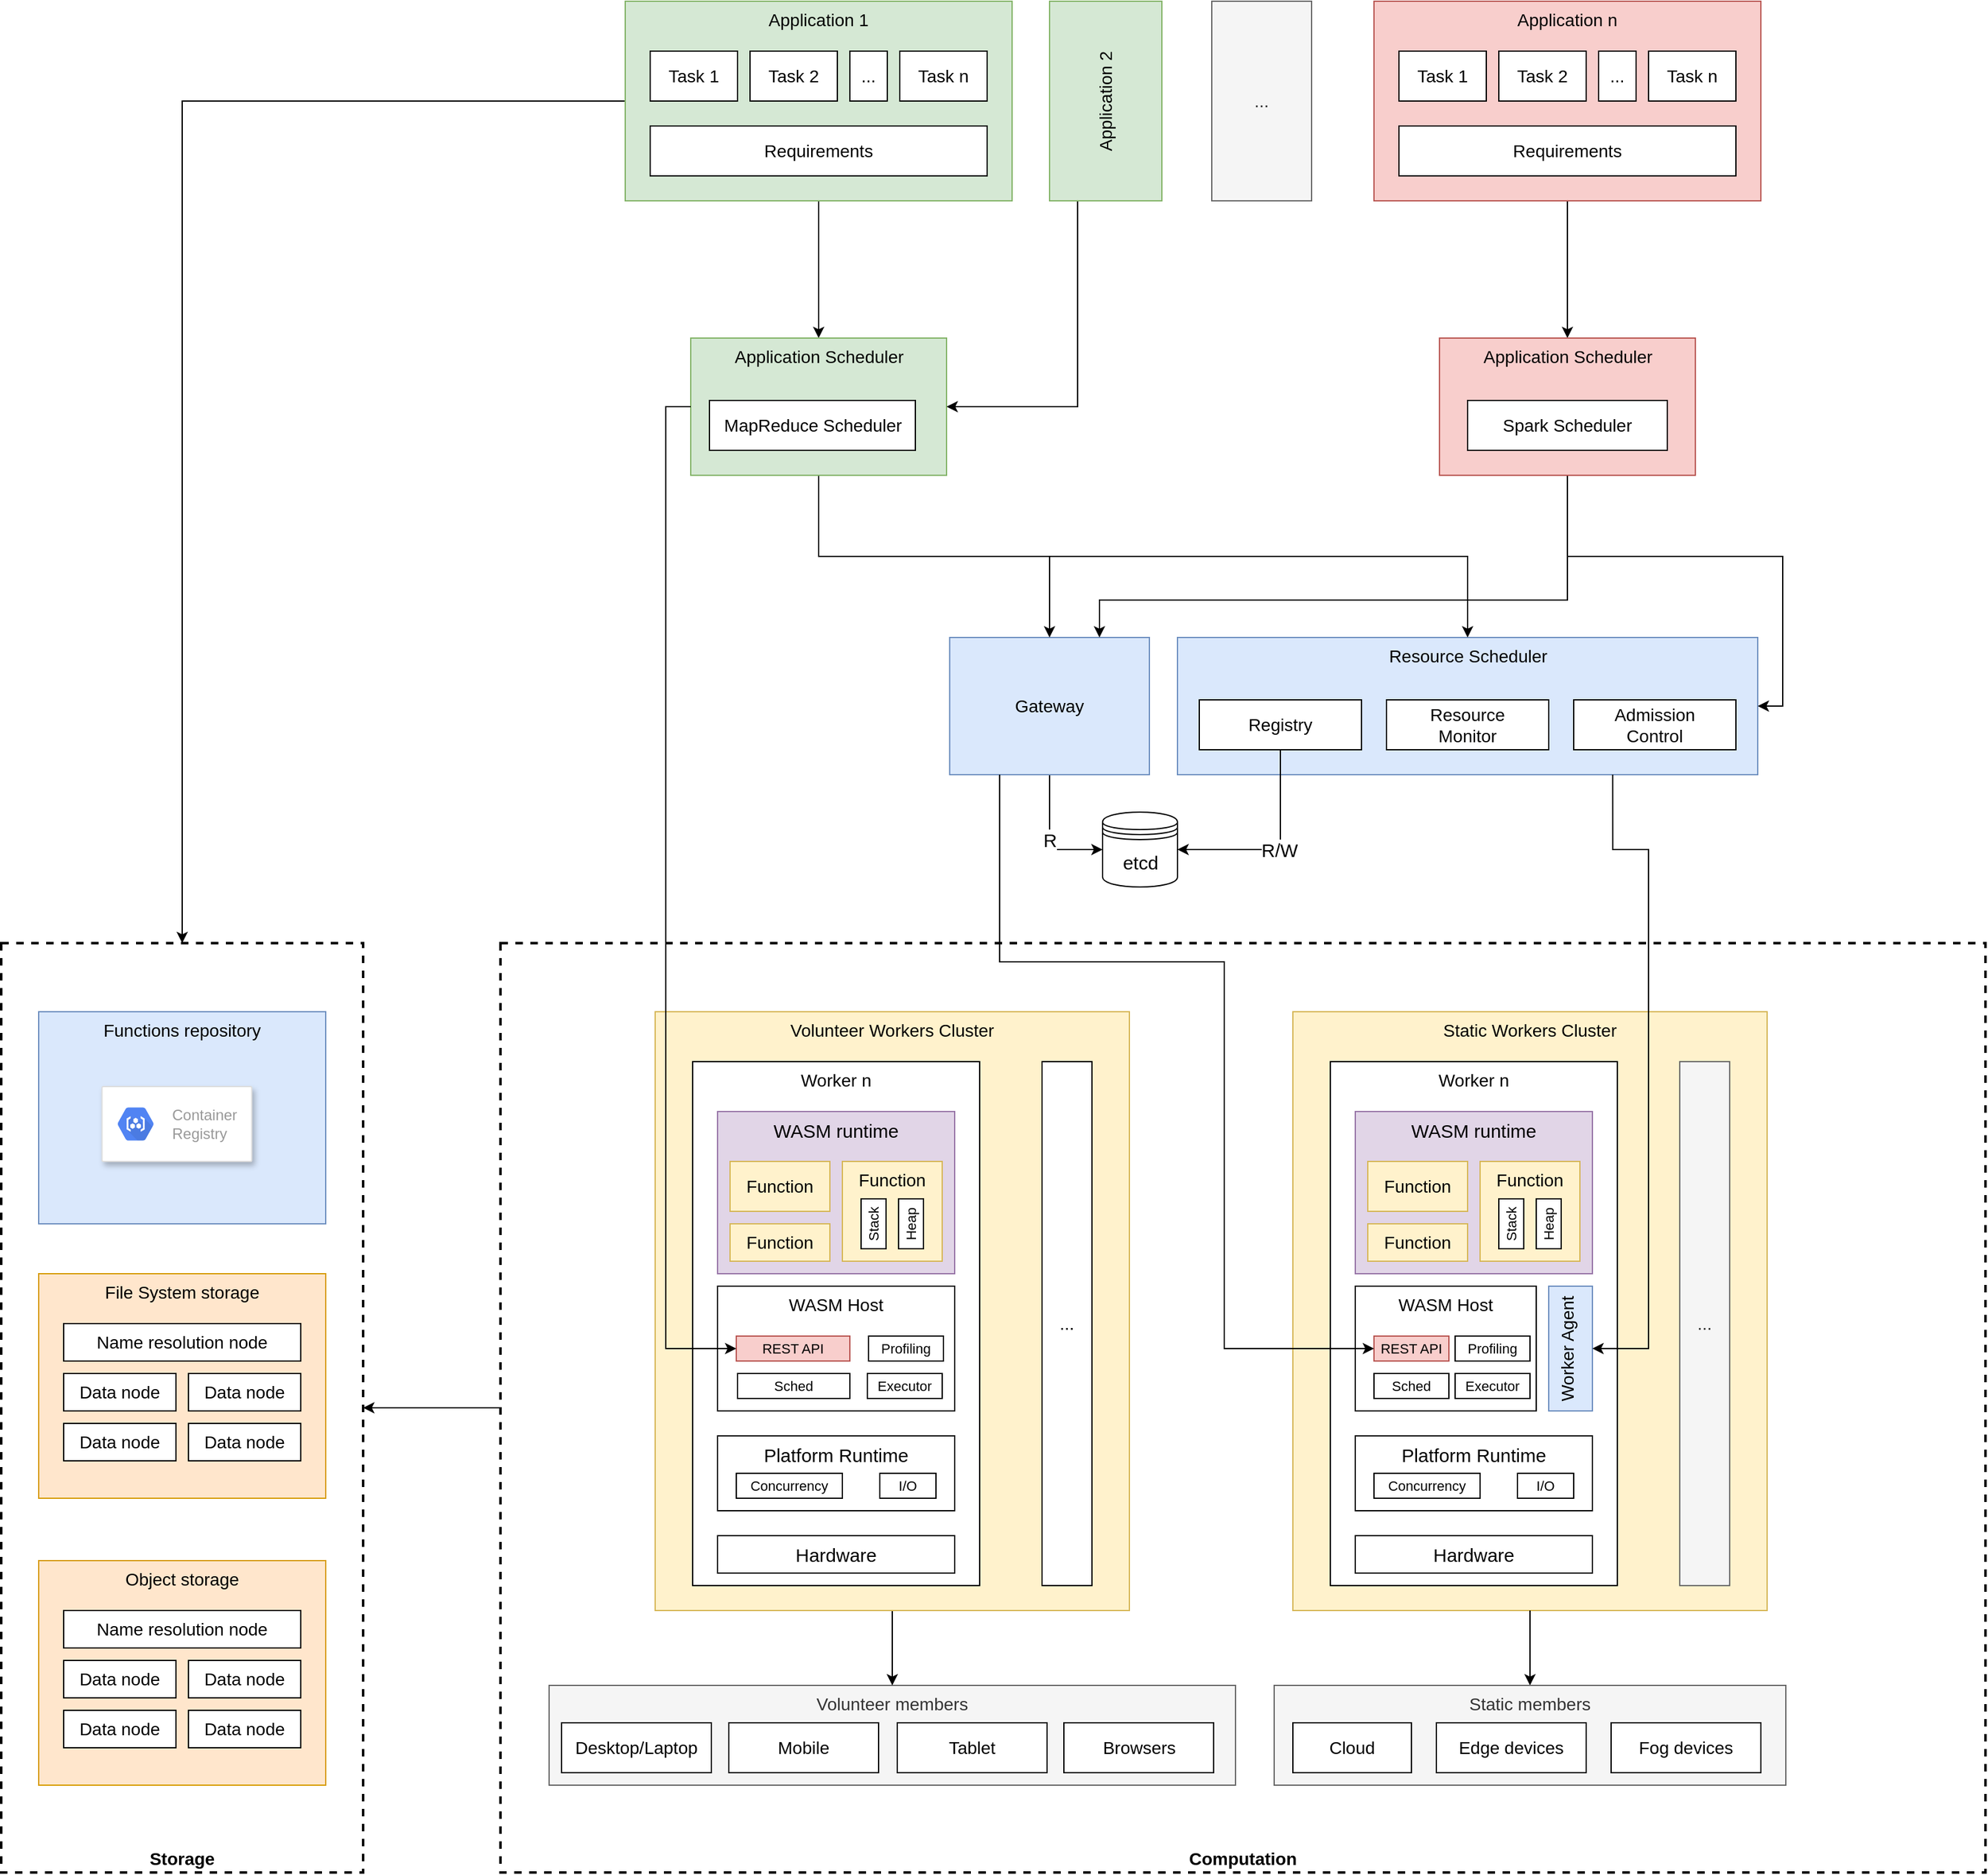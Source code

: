 <mxfile version="13.7.9" type="device" pages="2"><diagram id="8towSq2LqtXwyE7touni" name="architecture"><mxGraphModel dx="2959" dy="2060" grid="1" gridSize="10" guides="1" tooltips="1" connect="1" arrows="1" fold="1" page="1" pageScale="1" pageWidth="827" pageHeight="1169" math="0" shadow="0"><root><mxCell id="0"/><mxCell id="1" parent="0"/><mxCell id="ZG6kzovi-Dj769LMmhaa-55" value="Storage" style="whiteSpace=wrap;html=1;fontSize=14;verticalAlign=bottom;dashed=1;strokeWidth=2;fontStyle=1" parent="1" vertex="1"><mxGeometry x="-850" y="595" width="290" height="745" as="geometry"/></mxCell><mxCell id="-ctKnPc-Mj7iDvfQIALw-2" value="File System storage" style="whiteSpace=wrap;html=1;strokeWidth=1;fontSize=14;horizontal=1;verticalAlign=top;fillColor=#ffe6cc;strokeColor=#d79b00;" vertex="1" parent="1"><mxGeometry x="-820" y="860" width="230" height="180" as="geometry"/></mxCell><mxCell id="-ctKnPc-Mj7iDvfQIALw-9" style="edgeStyle=orthogonalEdgeStyle;rounded=0;orthogonalLoop=1;jettySize=auto;html=1;exitX=0;exitY=0.5;exitDx=0;exitDy=0;entryX=1;entryY=0.5;entryDx=0;entryDy=0;fontSize=14;" edge="1" parent="1" source="-ctKnPc-Mj7iDvfQIALw-1" target="ZG6kzovi-Dj769LMmhaa-55"><mxGeometry relative="1" as="geometry"/></mxCell><mxCell id="-ctKnPc-Mj7iDvfQIALw-1" value="Computation" style="whiteSpace=wrap;html=1;strokeWidth=2;dashed=1;verticalAlign=bottom;fontSize=14;fontStyle=1" vertex="1" parent="1"><mxGeometry x="-450" y="595" width="1190" height="745" as="geometry"/></mxCell><mxCell id="ZG6kzovi-Dj769LMmhaa-22" value="Volunteer members" style="rounded=0;whiteSpace=wrap;html=1;fontSize=14;fillColor=#f5f5f5;strokeColor=#666666;verticalAlign=top;fontColor=#333333;" parent="1" vertex="1"><mxGeometry x="-411" y="1190" width="550" height="80" as="geometry"/></mxCell><mxCell id="jBIaHN4taIn95anJ6NxQ-2" value="Static Workers Cluster" style="rounded=0;whiteSpace=wrap;html=1;fillColor=#fff2cc;strokeColor=#d6b656;fontSize=14;verticalAlign=top;" parent="1" vertex="1"><mxGeometry x="185" y="650" width="380" height="480" as="geometry"/></mxCell><mxCell id="jBIaHN4taIn95anJ6NxQ-30" value="Worker n" style="rounded=0;whiteSpace=wrap;html=1;fontSize=14;horizontal=1;verticalAlign=top;" parent="1" vertex="1"><mxGeometry x="215" y="690" width="230" height="420" as="geometry"/></mxCell><mxCell id="jBIaHN4taIn95anJ6NxQ-52" style="edgeStyle=orthogonalEdgeStyle;rounded=0;orthogonalLoop=1;jettySize=auto;html=1;exitX=0.5;exitY=1;exitDx=0;exitDy=0;entryX=0.5;entryY=0;entryDx=0;entryDy=0;fontSize=14;" parent="1" source="jBIaHN4taIn95anJ6NxQ-2" target="jBIaHN4taIn95anJ6NxQ-45" edge="1"><mxGeometry relative="1" as="geometry"><Array as="points"><mxPoint x="375" y="1160"/><mxPoint x="375" y="1160"/></Array></mxGeometry></mxCell><mxCell id="jBIaHN4taIn95anJ6NxQ-86" style="edgeStyle=orthogonalEdgeStyle;rounded=0;orthogonalLoop=1;jettySize=auto;html=1;exitX=0.5;exitY=1;exitDx=0;exitDy=0;entryX=0.5;entryY=0;entryDx=0;entryDy=0;startArrow=none;startFill=0;fontSize=15;" parent="1" source="jBIaHN4taIn95anJ6NxQ-3" target="jBIaHN4taIn95anJ6NxQ-83" edge="1"><mxGeometry relative="1" as="geometry"/></mxCell><mxCell id="jBIaHN4taIn95anJ6NxQ-103" value="" style="edgeStyle=orthogonalEdgeStyle;rounded=0;orthogonalLoop=1;jettySize=auto;html=1;exitX=0;exitY=0.5;exitDx=0;exitDy=0;entryX=0.5;entryY=0;entryDx=0;entryDy=0;startArrow=none;startFill=0;endArrow=classic;endFill=1;fontSize=15;" parent="1" source="jBIaHN4taIn95anJ6NxQ-3" target="ZG6kzovi-Dj769LMmhaa-55" edge="1"><mxGeometry relative="1" as="geometry"/></mxCell><mxCell id="jBIaHN4taIn95anJ6NxQ-3" value="Application 1" style="rounded=0;whiteSpace=wrap;html=1;fillColor=#d5e8d4;strokeColor=#82b366;fontSize=14;verticalAlign=top;" parent="1" vertex="1"><mxGeometry x="-350" y="-160" width="310" height="160" as="geometry"/></mxCell><mxCell id="jBIaHN4taIn95anJ6NxQ-5" value="Resource Scheduler" style="rounded=0;whiteSpace=wrap;html=1;fillColor=#dae8fc;strokeColor=#6c8ebf;fontSize=14;verticalAlign=top;" parent="1" vertex="1"><mxGeometry x="92.5" y="350" width="465" height="110" as="geometry"/></mxCell><mxCell id="jBIaHN4taIn95anJ6NxQ-12" value="Task 1" style="rounded=0;whiteSpace=wrap;html=1;fontSize=14;" parent="1" vertex="1"><mxGeometry x="-330" y="-120" width="70" height="40" as="geometry"/></mxCell><mxCell id="jBIaHN4taIn95anJ6NxQ-1" value="Requirements" style="rounded=0;whiteSpace=wrap;html=1;fontSize=14;" parent="1" vertex="1"><mxGeometry x="-330" y="-60" width="270" height="40" as="geometry"/></mxCell><mxCell id="jBIaHN4taIn95anJ6NxQ-13" value="Task 2" style="rounded=0;whiteSpace=wrap;html=1;fontSize=14;" parent="1" vertex="1"><mxGeometry x="-250" y="-120" width="70" height="40" as="geometry"/></mxCell><mxCell id="jBIaHN4taIn95anJ6NxQ-14" value="Task n" style="rounded=0;whiteSpace=wrap;html=1;fontSize=14;" parent="1" vertex="1"><mxGeometry x="-130" y="-120" width="70" height="40" as="geometry"/></mxCell><mxCell id="jBIaHN4taIn95anJ6NxQ-16" value="..." style="rounded=0;whiteSpace=wrap;html=1;fontSize=14;" parent="1" vertex="1"><mxGeometry x="-170" y="-120" width="30" height="40" as="geometry"/></mxCell><mxCell id="jBIaHN4taIn95anJ6NxQ-91" style="edgeStyle=orthogonalEdgeStyle;rounded=0;orthogonalLoop=1;jettySize=auto;html=1;exitX=0.5;exitY=1;exitDx=0;exitDy=0;entryX=0.5;entryY=0;entryDx=0;entryDy=0;startArrow=none;startFill=0;endArrow=classic;endFill=1;fontSize=15;" parent="1" source="jBIaHN4taIn95anJ6NxQ-19" target="jBIaHN4taIn95anJ6NxQ-90" edge="1"><mxGeometry relative="1" as="geometry"/></mxCell><mxCell id="jBIaHN4taIn95anJ6NxQ-19" value="Application n" style="rounded=0;whiteSpace=wrap;html=1;fillColor=#f8cecc;strokeColor=#b85450;fontSize=14;verticalAlign=top;" parent="1" vertex="1"><mxGeometry x="250" y="-160" width="310" height="160" as="geometry"/></mxCell><mxCell id="jBIaHN4taIn95anJ6NxQ-20" value="Task 1" style="rounded=0;whiteSpace=wrap;html=1;fontSize=14;" parent="1" vertex="1"><mxGeometry x="270" y="-120" width="70" height="40" as="geometry"/></mxCell><mxCell id="jBIaHN4taIn95anJ6NxQ-21" value="Requirements" style="rounded=0;whiteSpace=wrap;html=1;fontSize=14;" parent="1" vertex="1"><mxGeometry x="270" y="-60" width="270" height="40" as="geometry"/></mxCell><mxCell id="jBIaHN4taIn95anJ6NxQ-22" value="Task 2" style="rounded=0;whiteSpace=wrap;html=1;fontSize=14;" parent="1" vertex="1"><mxGeometry x="350" y="-120" width="70" height="40" as="geometry"/></mxCell><mxCell id="jBIaHN4taIn95anJ6NxQ-23" value="Task n" style="rounded=0;whiteSpace=wrap;html=1;fontSize=14;" parent="1" vertex="1"><mxGeometry x="470" y="-120" width="70" height="40" as="geometry"/></mxCell><mxCell id="jBIaHN4taIn95anJ6NxQ-24" value="..." style="rounded=0;whiteSpace=wrap;html=1;fontSize=14;" parent="1" vertex="1"><mxGeometry x="430" y="-120" width="30" height="40" as="geometry"/></mxCell><mxCell id="jBIaHN4taIn95anJ6NxQ-27" value="..." style="rounded=0;whiteSpace=wrap;html=1;fillColor=#f5f5f5;strokeColor=#666666;fontSize=14;verticalAlign=middle;fontColor=#333333;" parent="1" vertex="1"><mxGeometry x="120" y="-160" width="80" height="160" as="geometry"/></mxCell><mxCell id="jBIaHN4taIn95anJ6NxQ-97" value="R/W" style="edgeStyle=orthogonalEdgeStyle;rounded=0;orthogonalLoop=1;jettySize=auto;html=1;exitX=0.5;exitY=1;exitDx=0;exitDy=0;entryX=1;entryY=0.5;entryDx=0;entryDy=0;startArrow=none;startFill=0;endArrow=classic;endFill=1;fontSize=15;" parent="1" source="jBIaHN4taIn95anJ6NxQ-4" target="jBIaHN4taIn95anJ6NxQ-95" edge="1"><mxGeometry relative="1" as="geometry"/></mxCell><mxCell id="jBIaHN4taIn95anJ6NxQ-4" value="Registry" style="rounded=0;whiteSpace=wrap;html=1;fontSize=14;" parent="1" vertex="1"><mxGeometry x="110" y="400" width="130" height="40" as="geometry"/></mxCell><mxCell id="jBIaHN4taIn95anJ6NxQ-28" value="Admission&lt;br&gt;Control" style="rounded=0;whiteSpace=wrap;html=1;fontSize=14;" parent="1" vertex="1"><mxGeometry x="410" y="400" width="130" height="40" as="geometry"/></mxCell><mxCell id="jBIaHN4taIn95anJ6NxQ-34" value="Worker Agent" style="rounded=0;whiteSpace=wrap;html=1;fontSize=14;verticalAlign=top;horizontal=0;fillColor=#dae8fc;strokeColor=#6c8ebf;" parent="1" vertex="1"><mxGeometry x="390" y="870" width="35" height="100" as="geometry"/></mxCell><mxCell id="jBIaHN4taIn95anJ6NxQ-45" value="Static members" style="rounded=0;whiteSpace=wrap;html=1;fontSize=14;fillColor=#f5f5f5;strokeColor=#666666;verticalAlign=top;fontColor=#333333;" parent="1" vertex="1"><mxGeometry x="170" y="1190" width="410" height="80" as="geometry"/></mxCell><mxCell id="jBIaHN4taIn95anJ6NxQ-46" value="Cloud" style="rounded=0;whiteSpace=wrap;html=1;fontSize=14;" parent="1" vertex="1"><mxGeometry x="185" y="1220" width="95" height="40" as="geometry"/></mxCell><mxCell id="jBIaHN4taIn95anJ6NxQ-47" value="Edge devices" style="rounded=0;whiteSpace=wrap;html=1;fontSize=14;" parent="1" vertex="1"><mxGeometry x="300" y="1220" width="120" height="40" as="geometry"/></mxCell><mxCell id="jBIaHN4taIn95anJ6NxQ-48" value="Browsers" style="rounded=0;whiteSpace=wrap;html=1;fontSize=14;" parent="1" vertex="1"><mxGeometry x="1.5" y="1220" width="120" height="40" as="geometry"/></mxCell><mxCell id="jBIaHN4taIn95anJ6NxQ-49" value="Fog devices" style="rounded=0;whiteSpace=wrap;html=1;fontSize=14;" parent="1" vertex="1"><mxGeometry x="440" y="1220" width="120" height="40" as="geometry"/></mxCell><mxCell id="jBIaHN4taIn95anJ6NxQ-54" value="Functions repository" style="rounded=0;whiteSpace=wrap;html=1;fillColor=#dae8fc;strokeColor=#6c8ebf;fontSize=14;verticalAlign=top;" parent="1" vertex="1"><mxGeometry x="-820" y="650" width="230" height="170" as="geometry"/></mxCell><mxCell id="jBIaHN4taIn95anJ6NxQ-55" value="Resource&lt;br&gt;Monitor" style="rounded=0;whiteSpace=wrap;html=1;fontSize=14;" parent="1" vertex="1"><mxGeometry x="260" y="400" width="130" height="40" as="geometry"/></mxCell><mxCell id="jBIaHN4taIn95anJ6NxQ-96" value="R" style="edgeStyle=orthogonalEdgeStyle;rounded=0;orthogonalLoop=1;jettySize=auto;html=1;exitX=0.5;exitY=1;exitDx=0;exitDy=0;entryX=0;entryY=0.5;entryDx=0;entryDy=0;startArrow=none;startFill=0;endArrow=classic;endFill=1;fontSize=15;" parent="1" source="jBIaHN4taIn95anJ6NxQ-63" target="jBIaHN4taIn95anJ6NxQ-95" edge="1"><mxGeometry relative="1" as="geometry"/></mxCell><mxCell id="jBIaHN4taIn95anJ6NxQ-63" value="Gateway" style="rounded=0;whiteSpace=wrap;html=1;fontSize=14;verticalAlign=middle;fillColor=#dae8fc;strokeColor=#6c8ebf;" parent="1" vertex="1"><mxGeometry x="-90" y="350" width="160" height="110" as="geometry"/></mxCell><mxCell id="jBIaHN4taIn95anJ6NxQ-72" value="Hardware" style="rounded=0;whiteSpace=wrap;html=1;fontSize=15;" parent="1" vertex="1"><mxGeometry x="235" y="1070" width="190" height="30" as="geometry"/></mxCell><mxCell id="jBIaHN4taIn95anJ6NxQ-73" value="Platform Runtime" style="rounded=0;whiteSpace=wrap;html=1;fontSize=15;verticalAlign=top;" parent="1" vertex="1"><mxGeometry x="235" y="990" width="190" height="60" as="geometry"/></mxCell><mxCell id="jBIaHN4taIn95anJ6NxQ-74" value="Concurrency" style="rounded=0;whiteSpace=wrap;html=1;fontSize=11;" parent="1" vertex="1"><mxGeometry x="250" y="1020" width="85" height="20" as="geometry"/></mxCell><mxCell id="jBIaHN4taIn95anJ6NxQ-71" value="I/O" style="rounded=0;whiteSpace=wrap;html=1;fontSize=11;" parent="1" vertex="1"><mxGeometry x="365" y="1020" width="45" height="20" as="geometry"/></mxCell><mxCell id="jBIaHN4taIn95anJ6NxQ-77" value="WASM runtime" style="rounded=0;whiteSpace=wrap;html=1;fontSize=15;fillColor=#e1d5e7;strokeColor=#9673a6;verticalAlign=top;" parent="1" vertex="1"><mxGeometry x="235" y="730" width="190" height="130" as="geometry"/></mxCell><mxCell id="jBIaHN4taIn95anJ6NxQ-31" value="Function" style="rounded=0;whiteSpace=wrap;html=1;fontSize=14;fillColor=#fff2cc;strokeColor=#d6b656;" parent="1" vertex="1"><mxGeometry x="245" y="770" width="80" height="40" as="geometry"/></mxCell><mxCell id="jBIaHN4taIn95anJ6NxQ-32" value="Function" style="rounded=0;whiteSpace=wrap;html=1;fontSize=14;fillColor=#fff2cc;strokeColor=#d6b656;verticalAlign=top;" parent="1" vertex="1"><mxGeometry x="335" y="770" width="80" height="80" as="geometry"/></mxCell><mxCell id="jBIaHN4taIn95anJ6NxQ-33" value="Function" style="rounded=0;whiteSpace=wrap;html=1;fontSize=14;fillColor=#fff2cc;strokeColor=#d6b656;" parent="1" vertex="1"><mxGeometry x="245" y="820" width="80" height="30" as="geometry"/></mxCell><mxCell id="jBIaHN4taIn95anJ6NxQ-66" value="Stack" style="rounded=0;whiteSpace=wrap;html=1;fontSize=11;horizontal=0;" parent="1" vertex="1"><mxGeometry x="350" y="800" width="20" height="40" as="geometry"/></mxCell><mxCell id="jBIaHN4taIn95anJ6NxQ-68" value="Heap" style="rounded=0;whiteSpace=wrap;html=1;fontSize=11;horizontal=0;" parent="1" vertex="1"><mxGeometry x="380" y="800" width="20" height="40" as="geometry"/></mxCell><mxCell id="jBIaHN4taIn95anJ6NxQ-78" value="WASM Host" style="rounded=0;whiteSpace=wrap;html=1;fontSize=14;verticalAlign=top;" parent="1" vertex="1"><mxGeometry x="235" y="870" width="145" height="100" as="geometry"/></mxCell><mxCell id="jBIaHN4taIn95anJ6NxQ-79" value="REST API" style="rounded=0;whiteSpace=wrap;html=1;fontSize=11;fillColor=#f8cecc;strokeColor=#b85450;" parent="1" vertex="1"><mxGeometry x="250" y="910" width="60" height="20" as="geometry"/></mxCell><mxCell id="jBIaHN4taIn95anJ6NxQ-80" value="Sched" style="rounded=0;whiteSpace=wrap;html=1;fontSize=11;" parent="1" vertex="1"><mxGeometry x="250" y="940" width="60" height="20" as="geometry"/></mxCell><mxCell id="jBIaHN4taIn95anJ6NxQ-81" value="Profiling" style="rounded=0;whiteSpace=wrap;html=1;fontSize=11;" parent="1" vertex="1"><mxGeometry x="315" y="910" width="60" height="20" as="geometry"/></mxCell><mxCell id="ZG6kzovi-Dj769LMmhaa-6" style="edgeStyle=orthogonalEdgeStyle;rounded=0;orthogonalLoop=1;jettySize=auto;html=1;exitX=0.5;exitY=1;exitDx=0;exitDy=0;entryX=0.5;entryY=0;entryDx=0;entryDy=0;startArrow=none;startFill=0;endArrow=classic;endFill=1;" parent="1" source="jBIaHN4taIn95anJ6NxQ-83" target="jBIaHN4taIn95anJ6NxQ-5" edge="1"><mxGeometry relative="1" as="geometry"/></mxCell><mxCell id="ZG6kzovi-Dj769LMmhaa-18" style="edgeStyle=orthogonalEdgeStyle;rounded=0;orthogonalLoop=1;jettySize=auto;html=1;exitX=0.5;exitY=1;exitDx=0;exitDy=0;entryX=0.5;entryY=0;entryDx=0;entryDy=0;startArrow=none;startFill=0;endArrow=classic;endFill=1;fontSize=14;" parent="1" source="jBIaHN4taIn95anJ6NxQ-83" target="jBIaHN4taIn95anJ6NxQ-63" edge="1"><mxGeometry relative="1" as="geometry"/></mxCell><mxCell id="jBIaHN4taIn95anJ6NxQ-83" value="Application Scheduler" style="rounded=0;whiteSpace=wrap;html=1;fillColor=#d5e8d4;strokeColor=#82b366;fontSize=14;verticalAlign=top;" parent="1" vertex="1"><mxGeometry x="-297.5" y="110" width="205" height="110" as="geometry"/></mxCell><mxCell id="jBIaHN4taIn95anJ6NxQ-84" value="MapReduce Scheduler" style="rounded=0;whiteSpace=wrap;html=1;fontSize=14;verticalAlign=middle;" parent="1" vertex="1"><mxGeometry x="-282.5" y="160" width="165" height="40" as="geometry"/></mxCell><mxCell id="ZG6kzovi-Dj769LMmhaa-12" style="edgeStyle=orthogonalEdgeStyle;rounded=0;orthogonalLoop=1;jettySize=auto;html=1;exitX=0.5;exitY=1;exitDx=0;exitDy=0;entryX=1;entryY=0.5;entryDx=0;entryDy=0;startArrow=none;startFill=0;endArrow=classic;endFill=1;" parent="1" source="jBIaHN4taIn95anJ6NxQ-90" target="jBIaHN4taIn95anJ6NxQ-5" edge="1"><mxGeometry relative="1" as="geometry"/></mxCell><mxCell id="ZG6kzovi-Dj769LMmhaa-19" style="edgeStyle=orthogonalEdgeStyle;rounded=0;orthogonalLoop=1;jettySize=auto;html=1;exitX=0.5;exitY=1;exitDx=0;exitDy=0;entryX=0.75;entryY=0;entryDx=0;entryDy=0;startArrow=none;startFill=0;endArrow=classic;endFill=1;fontSize=14;" parent="1" source="jBIaHN4taIn95anJ6NxQ-90" target="jBIaHN4taIn95anJ6NxQ-63" edge="1"><mxGeometry relative="1" as="geometry"><Array as="points"><mxPoint x="405" y="320"/><mxPoint x="30" y="320"/></Array></mxGeometry></mxCell><mxCell id="jBIaHN4taIn95anJ6NxQ-90" value="Application Scheduler" style="rounded=0;whiteSpace=wrap;html=1;fillColor=#f8cecc;strokeColor=#b85450;fontSize=14;verticalAlign=top;" parent="1" vertex="1"><mxGeometry x="302.5" y="110" width="205" height="110" as="geometry"/></mxCell><mxCell id="jBIaHN4taIn95anJ6NxQ-89" value="Spark Scheduler" style="rounded=0;whiteSpace=wrap;html=1;fontSize=14;verticalAlign=middle;" parent="1" vertex="1"><mxGeometry x="325" y="160" width="160" height="40" as="geometry"/></mxCell><mxCell id="jBIaHN4taIn95anJ6NxQ-95" value="etcd" style="shape=datastore;whiteSpace=wrap;html=1;fontSize=15;" parent="1" vertex="1"><mxGeometry x="32.5" y="490" width="60" height="60" as="geometry"/></mxCell><mxCell id="ZG6kzovi-Dj769LMmhaa-11" style="edgeStyle=orthogonalEdgeStyle;rounded=0;orthogonalLoop=1;jettySize=auto;html=1;exitX=0.25;exitY=1;exitDx=0;exitDy=0;entryX=1;entryY=0.5;entryDx=0;entryDy=0;startArrow=none;startFill=0;endArrow=classic;endFill=1;" parent="1" source="ZG6kzovi-Dj769LMmhaa-10" target="jBIaHN4taIn95anJ6NxQ-83" edge="1"><mxGeometry relative="1" as="geometry"/></mxCell><mxCell id="ZG6kzovi-Dj769LMmhaa-10" value="Application 2" style="rounded=0;whiteSpace=wrap;html=1;fillColor=#d5e8d4;strokeColor=#82b366;fontSize=14;verticalAlign=middle;horizontal=0;" parent="1" vertex="1"><mxGeometry x="-10" y="-160" width="90" height="160" as="geometry"/></mxCell><mxCell id="ZG6kzovi-Dj769LMmhaa-15" value="" style="strokeColor=#dddddd;shadow=1;strokeWidth=1;rounded=1;absoluteArcSize=1;arcSize=2;fontSize=14;" parent="1" vertex="1"><mxGeometry x="-769.26" y="710" width="120" height="60" as="geometry"/></mxCell><mxCell id="ZG6kzovi-Dj769LMmhaa-16" value="Container&#10;Registry" style="dashed=0;connectable=0;html=1;fillColor=#5184F3;strokeColor=none;shape=mxgraph.gcp2.hexIcon;prIcon=container_registry;part=1;labelPosition=right;verticalLabelPosition=middle;align=left;verticalAlign=middle;spacingLeft=5;fontColor=#999999;fontSize=12;" parent="ZG6kzovi-Dj769LMmhaa-15" vertex="1"><mxGeometry y="0.5" width="44" height="39" relative="1" as="geometry"><mxPoint x="5" y="-19.5" as="offset"/></mxGeometry></mxCell><mxCell id="ZG6kzovi-Dj769LMmhaa-20" value="Mobile" style="rounded=0;whiteSpace=wrap;html=1;fontSize=14;" parent="1" vertex="1"><mxGeometry x="-267" y="1220" width="120" height="40" as="geometry"/></mxCell><mxCell id="ZG6kzovi-Dj769LMmhaa-25" value="..." style="whiteSpace=wrap;html=1;fontSize=14;fillColor=#f5f5f5;strokeColor=#666666;fontColor=#333333;" parent="1" vertex="1"><mxGeometry x="495" y="690" width="40" height="420" as="geometry"/></mxCell><mxCell id="ZG6kzovi-Dj769LMmhaa-46" style="edgeStyle=orthogonalEdgeStyle;rounded=0;orthogonalLoop=1;jettySize=auto;html=1;exitX=0.5;exitY=1;exitDx=0;exitDy=0;entryX=0.5;entryY=0;entryDx=0;entryDy=0;startArrow=none;startFill=0;endArrow=classic;endFill=1;fontSize=14;" parent="1" source="ZG6kzovi-Dj769LMmhaa-27" target="ZG6kzovi-Dj769LMmhaa-22" edge="1"><mxGeometry relative="1" as="geometry"/></mxCell><mxCell id="ZG6kzovi-Dj769LMmhaa-27" value="Volunteer Workers Cluster" style="rounded=0;whiteSpace=wrap;html=1;fillColor=#fff2cc;strokeColor=#d6b656;fontSize=14;verticalAlign=top;" parent="1" vertex="1"><mxGeometry x="-326" y="650" width="380" height="480" as="geometry"/></mxCell><mxCell id="ZG6kzovi-Dj769LMmhaa-28" value="Worker n" style="rounded=0;whiteSpace=wrap;html=1;fontSize=14;horizontal=1;verticalAlign=top;" parent="1" vertex="1"><mxGeometry x="-296" y="690" width="230" height="420" as="geometry"/></mxCell><mxCell id="ZG6kzovi-Dj769LMmhaa-30" value="Hardware" style="rounded=0;whiteSpace=wrap;html=1;fontSize=15;" parent="1" vertex="1"><mxGeometry x="-276" y="1070" width="190" height="30" as="geometry"/></mxCell><mxCell id="ZG6kzovi-Dj769LMmhaa-31" value="Platform Runtime" style="rounded=0;whiteSpace=wrap;html=1;fontSize=15;verticalAlign=top;" parent="1" vertex="1"><mxGeometry x="-276" y="990" width="190" height="60" as="geometry"/></mxCell><mxCell id="ZG6kzovi-Dj769LMmhaa-32" value="Concurrency" style="rounded=0;whiteSpace=wrap;html=1;fontSize=11;" parent="1" vertex="1"><mxGeometry x="-261" y="1020" width="85" height="20" as="geometry"/></mxCell><mxCell id="ZG6kzovi-Dj769LMmhaa-33" value="I/O" style="rounded=0;whiteSpace=wrap;html=1;fontSize=11;" parent="1" vertex="1"><mxGeometry x="-146" y="1020" width="45" height="20" as="geometry"/></mxCell><mxCell id="ZG6kzovi-Dj769LMmhaa-34" value="WASM runtime" style="rounded=0;whiteSpace=wrap;html=1;fontSize=15;fillColor=#e1d5e7;strokeColor=#9673a6;verticalAlign=top;" parent="1" vertex="1"><mxGeometry x="-276" y="730" width="190" height="130" as="geometry"/></mxCell><mxCell id="ZG6kzovi-Dj769LMmhaa-35" value="Function" style="rounded=0;whiteSpace=wrap;html=1;fontSize=14;fillColor=#fff2cc;strokeColor=#d6b656;" parent="1" vertex="1"><mxGeometry x="-266" y="770" width="80" height="40" as="geometry"/></mxCell><mxCell id="ZG6kzovi-Dj769LMmhaa-36" value="Function" style="rounded=0;whiteSpace=wrap;html=1;fontSize=14;fillColor=#fff2cc;strokeColor=#d6b656;verticalAlign=top;" parent="1" vertex="1"><mxGeometry x="-176" y="770" width="80" height="80" as="geometry"/></mxCell><mxCell id="ZG6kzovi-Dj769LMmhaa-37" value="Function" style="rounded=0;whiteSpace=wrap;html=1;fontSize=14;fillColor=#fff2cc;strokeColor=#d6b656;" parent="1" vertex="1"><mxGeometry x="-266" y="820" width="80" height="30" as="geometry"/></mxCell><mxCell id="ZG6kzovi-Dj769LMmhaa-38" value="Stack" style="rounded=0;whiteSpace=wrap;html=1;fontSize=11;horizontal=0;" parent="1" vertex="1"><mxGeometry x="-161" y="800" width="20" height="40" as="geometry"/></mxCell><mxCell id="ZG6kzovi-Dj769LMmhaa-39" value="Heap" style="rounded=0;whiteSpace=wrap;html=1;fontSize=11;horizontal=0;" parent="1" vertex="1"><mxGeometry x="-131" y="800" width="20" height="40" as="geometry"/></mxCell><mxCell id="ZG6kzovi-Dj769LMmhaa-40" value="WASM Host" style="rounded=0;whiteSpace=wrap;html=1;fontSize=14;verticalAlign=top;" parent="1" vertex="1"><mxGeometry x="-276" y="870" width="190" height="100" as="geometry"/></mxCell><mxCell id="ZG6kzovi-Dj769LMmhaa-41" value="REST API" style="rounded=0;whiteSpace=wrap;html=1;fontSize=11;fillColor=#f8cecc;strokeColor=#b85450;" parent="1" vertex="1"><mxGeometry x="-261" y="910" width="91" height="20" as="geometry"/></mxCell><mxCell id="ZG6kzovi-Dj769LMmhaa-43" value="Profiling" style="rounded=0;whiteSpace=wrap;html=1;fontSize=11;" parent="1" vertex="1"><mxGeometry x="-155" y="910" width="60" height="20" as="geometry"/></mxCell><mxCell id="ZG6kzovi-Dj769LMmhaa-44" value="..." style="whiteSpace=wrap;html=1;fontSize=14;" parent="1" vertex="1"><mxGeometry x="-16" y="690" width="40" height="420" as="geometry"/></mxCell><mxCell id="ZG6kzovi-Dj769LMmhaa-4" style="edgeStyle=orthogonalEdgeStyle;rounded=0;orthogonalLoop=1;jettySize=auto;html=1;exitX=0.25;exitY=1;exitDx=0;exitDy=0;entryX=0;entryY=0.5;entryDx=0;entryDy=0;startArrow=none;startFill=0;endArrow=classic;endFill=1;" parent="1" source="jBIaHN4taIn95anJ6NxQ-63" target="jBIaHN4taIn95anJ6NxQ-79" edge="1"><mxGeometry relative="1" as="geometry"><Array as="points"><mxPoint x="-50" y="610"/><mxPoint x="130" y="610"/><mxPoint x="130" y="920"/></Array></mxGeometry></mxCell><mxCell id="ZG6kzovi-Dj769LMmhaa-26" style="edgeStyle=orthogonalEdgeStyle;rounded=0;orthogonalLoop=1;jettySize=auto;html=1;exitX=0.75;exitY=1;exitDx=0;exitDy=0;entryX=1;entryY=0.5;entryDx=0;entryDy=0;startArrow=none;startFill=0;endArrow=classic;endFill=1;fontSize=14;" parent="1" source="jBIaHN4taIn95anJ6NxQ-5" target="jBIaHN4taIn95anJ6NxQ-34" edge="1"><mxGeometry relative="1" as="geometry"><Array as="points"><mxPoint x="441" y="520"/><mxPoint x="470" y="520"/><mxPoint x="470" y="920"/></Array></mxGeometry></mxCell><mxCell id="ZG6kzovi-Dj769LMmhaa-51" value="Sched" style="rounded=0;whiteSpace=wrap;html=1;fontSize=11;" parent="1" vertex="1"><mxGeometry x="-260" y="940" width="90" height="20" as="geometry"/></mxCell><mxCell id="ZG6kzovi-Dj769LMmhaa-53" value="Desktop/Laptop" style="rounded=0;whiteSpace=wrap;html=1;fontSize=14;" parent="1" vertex="1"><mxGeometry x="-401" y="1220" width="120" height="40" as="geometry"/></mxCell><mxCell id="ZG6kzovi-Dj769LMmhaa-54" value="Tablet" style="rounded=0;whiteSpace=wrap;html=1;fontSize=14;" parent="1" vertex="1"><mxGeometry x="-132" y="1220" width="120" height="40" as="geometry"/></mxCell><mxCell id="ZG6kzovi-Dj769LMmhaa-56" value="Data node" style="whiteSpace=wrap;html=1;fontSize=14;" parent="1" vertex="1"><mxGeometry x="-800" y="980" width="90" height="30" as="geometry"/></mxCell><mxCell id="ZG6kzovi-Dj769LMmhaa-58" value="Data node" style="whiteSpace=wrap;html=1;fontSize=14;" parent="1" vertex="1"><mxGeometry x="-700" y="980" width="90" height="30" as="geometry"/></mxCell><mxCell id="ZG6kzovi-Dj769LMmhaa-59" value="Data node" style="whiteSpace=wrap;html=1;fontSize=14;" parent="1" vertex="1"><mxGeometry x="-800" y="940" width="90" height="30" as="geometry"/></mxCell><mxCell id="ZG6kzovi-Dj769LMmhaa-60" value="Data node" style="whiteSpace=wrap;html=1;fontSize=14;" parent="1" vertex="1"><mxGeometry x="-700" y="940" width="90" height="30" as="geometry"/></mxCell><mxCell id="ZG6kzovi-Dj769LMmhaa-61" value="Name resolution node" style="whiteSpace=wrap;html=1;fontSize=14;" parent="1" vertex="1"><mxGeometry x="-800" y="900" width="190" height="30" as="geometry"/></mxCell><mxCell id="ZG6kzovi-Dj769LMmhaa-48" style="edgeStyle=orthogonalEdgeStyle;rounded=0;orthogonalLoop=1;jettySize=auto;html=1;exitX=0;exitY=0.5;exitDx=0;exitDy=0;entryX=0;entryY=0.5;entryDx=0;entryDy=0;startArrow=none;startFill=0;endArrow=classic;endFill=1;fontSize=14;" parent="1" source="jBIaHN4taIn95anJ6NxQ-83" target="ZG6kzovi-Dj769LMmhaa-41" edge="1"><mxGeometry relative="1" as="geometry"/></mxCell><mxCell id="mCtNE8tvN9Hcu2b00erx-1" value="Executor" style="rounded=0;whiteSpace=wrap;html=1;fontSize=11;" parent="1" vertex="1"><mxGeometry x="315" y="940" width="60" height="20" as="geometry"/></mxCell><mxCell id="mCtNE8tvN9Hcu2b00erx-2" value="Executor" style="rounded=0;whiteSpace=wrap;html=1;fontSize=11;" parent="1" vertex="1"><mxGeometry x="-156" y="940" width="60" height="20" as="geometry"/></mxCell><mxCell id="-ctKnPc-Mj7iDvfQIALw-3" value="Object storage" style="whiteSpace=wrap;html=1;strokeWidth=1;fontSize=14;horizontal=1;verticalAlign=top;fillColor=#ffe6cc;strokeColor=#d79b00;" vertex="1" parent="1"><mxGeometry x="-820" y="1090" width="230" height="180" as="geometry"/></mxCell><mxCell id="-ctKnPc-Mj7iDvfQIALw-4" value="Data node" style="whiteSpace=wrap;html=1;fontSize=14;" vertex="1" parent="1"><mxGeometry x="-800" y="1210" width="90" height="30" as="geometry"/></mxCell><mxCell id="-ctKnPc-Mj7iDvfQIALw-5" value="Data node" style="whiteSpace=wrap;html=1;fontSize=14;" vertex="1" parent="1"><mxGeometry x="-700" y="1210" width="90" height="30" as="geometry"/></mxCell><mxCell id="-ctKnPc-Mj7iDvfQIALw-6" value="Data node" style="whiteSpace=wrap;html=1;fontSize=14;" vertex="1" parent="1"><mxGeometry x="-800" y="1170" width="90" height="30" as="geometry"/></mxCell><mxCell id="-ctKnPc-Mj7iDvfQIALw-7" value="Data node" style="whiteSpace=wrap;html=1;fontSize=14;" vertex="1" parent="1"><mxGeometry x="-700" y="1170" width="90" height="30" as="geometry"/></mxCell><mxCell id="-ctKnPc-Mj7iDvfQIALw-8" value="Name resolution node" style="whiteSpace=wrap;html=1;fontSize=14;" vertex="1" parent="1"><mxGeometry x="-800" y="1130" width="190" height="30" as="geometry"/></mxCell></root></mxGraphModel></diagram><diagram name="thesis" id="o7lItEabCCaEPdYkOkmB"><mxGraphModel dx="2959" dy="2060" grid="1" gridSize="10" guides="1" tooltips="1" connect="1" arrows="1" fold="1" page="1" pageScale="1" pageWidth="827" pageHeight="1169" math="0" shadow="0"><root><mxCell id="4B7gOJtMkLlg6tn5BUaF-0"/><mxCell id="4B7gOJtMkLlg6tn5BUaF-1" parent="4B7gOJtMkLlg6tn5BUaF-0"/><mxCell id="4B7gOJtMkLlg6tn5BUaF-3" value="Storage" style="whiteSpace=wrap;html=1;fontSize=14;verticalAlign=bottom;dashed=1;strokeWidth=2;fontStyle=1" vertex="1" parent="4B7gOJtMkLlg6tn5BUaF-1"><mxGeometry x="-850" y="595" width="290" height="745" as="geometry"/></mxCell><mxCell id="4B7gOJtMkLlg6tn5BUaF-5" style="edgeStyle=orthogonalEdgeStyle;rounded=0;orthogonalLoop=1;jettySize=auto;html=1;exitX=0;exitY=0.5;exitDx=0;exitDy=0;entryX=1;entryY=0.5;entryDx=0;entryDy=0;fontSize=14;" edge="1" parent="4B7gOJtMkLlg6tn5BUaF-1" source="4B7gOJtMkLlg6tn5BUaF-6" target="4B7gOJtMkLlg6tn5BUaF-3"><mxGeometry relative="1" as="geometry"/></mxCell><mxCell id="4B7gOJtMkLlg6tn5BUaF-6" value="Computation" style="whiteSpace=wrap;html=1;strokeWidth=2;dashed=1;verticalAlign=bottom;fontSize=14;fontStyle=1" vertex="1" parent="4B7gOJtMkLlg6tn5BUaF-1"><mxGeometry x="-450" y="595" width="1190" height="745" as="geometry"/></mxCell><mxCell id="4B7gOJtMkLlg6tn5BUaF-8" value="Static Workers Cluster" style="rounded=0;whiteSpace=wrap;html=1;fillColor=#fff2cc;strokeColor=#d6b656;fontSize=14;verticalAlign=top;" vertex="1" parent="4B7gOJtMkLlg6tn5BUaF-1"><mxGeometry x="185" y="650" width="380" height="480" as="geometry"/></mxCell><mxCell id="4B7gOJtMkLlg6tn5BUaF-9" value="Worker n" style="rounded=0;whiteSpace=wrap;html=1;fontSize=14;horizontal=1;verticalAlign=top;" vertex="1" parent="4B7gOJtMkLlg6tn5BUaF-1"><mxGeometry x="215" y="690" width="230" height="420" as="geometry"/></mxCell><mxCell id="4B7gOJtMkLlg6tn5BUaF-10" style="edgeStyle=orthogonalEdgeStyle;rounded=0;orthogonalLoop=1;jettySize=auto;html=1;exitX=0.5;exitY=1;exitDx=0;exitDy=0;entryX=0.5;entryY=0;entryDx=0;entryDy=0;fontSize=14;" edge="1" parent="4B7gOJtMkLlg6tn5BUaF-1" source="4B7gOJtMkLlg6tn5BUaF-8" target="4B7gOJtMkLlg6tn5BUaF-32"><mxGeometry relative="1" as="geometry"><Array as="points"><mxPoint x="375" y="1160"/><mxPoint x="375" y="1160"/></Array></mxGeometry></mxCell><mxCell id="4B7gOJtMkLlg6tn5BUaF-11" style="edgeStyle=orthogonalEdgeStyle;rounded=0;orthogonalLoop=1;jettySize=auto;html=1;exitX=0.5;exitY=1;exitDx=0;exitDy=0;entryX=0.5;entryY=0;entryDx=0;entryDy=0;startArrow=none;startFill=0;fontSize=15;" edge="1" parent="4B7gOJtMkLlg6tn5BUaF-1" source="4B7gOJtMkLlg6tn5BUaF-13" target="4B7gOJtMkLlg6tn5BUaF-57"><mxGeometry relative="1" as="geometry"/></mxCell><mxCell id="4B7gOJtMkLlg6tn5BUaF-12" value="" style="edgeStyle=orthogonalEdgeStyle;rounded=0;orthogonalLoop=1;jettySize=auto;html=1;exitX=0;exitY=0.5;exitDx=0;exitDy=0;entryX=0.5;entryY=0;entryDx=0;entryDy=0;startArrow=none;startFill=0;endArrow=classic;endFill=1;fontSize=15;" edge="1" parent="4B7gOJtMkLlg6tn5BUaF-1" source="4B7gOJtMkLlg6tn5BUaF-13" target="4B7gOJtMkLlg6tn5BUaF-3"><mxGeometry relative="1" as="geometry"/></mxCell><mxCell id="4B7gOJtMkLlg6tn5BUaF-13" value="Application 1" style="rounded=0;whiteSpace=wrap;html=1;fillColor=#d5e8d4;strokeColor=#82b366;fontSize=14;verticalAlign=top;" vertex="1" parent="4B7gOJtMkLlg6tn5BUaF-1"><mxGeometry x="-350" y="-160" width="310" height="160" as="geometry"/></mxCell><mxCell id="4B7gOJtMkLlg6tn5BUaF-14" value="Resource Scheduler" style="rounded=0;whiteSpace=wrap;html=1;fillColor=#dae8fc;strokeColor=#6c8ebf;fontSize=14;verticalAlign=top;" vertex="1" parent="4B7gOJtMkLlg6tn5BUaF-1"><mxGeometry x="92.5" y="350" width="465" height="110" as="geometry"/></mxCell><mxCell id="4B7gOJtMkLlg6tn5BUaF-15" value="Task 1" style="rounded=0;whiteSpace=wrap;html=1;fontSize=14;" vertex="1" parent="4B7gOJtMkLlg6tn5BUaF-1"><mxGeometry x="-330" y="-120" width="70" height="40" as="geometry"/></mxCell><mxCell id="4B7gOJtMkLlg6tn5BUaF-16" value="Requirements" style="rounded=0;whiteSpace=wrap;html=1;fontSize=14;" vertex="1" parent="4B7gOJtMkLlg6tn5BUaF-1"><mxGeometry x="-330" y="-60" width="270" height="40" as="geometry"/></mxCell><mxCell id="4B7gOJtMkLlg6tn5BUaF-17" value="Task 2" style="rounded=0;whiteSpace=wrap;html=1;fontSize=14;" vertex="1" parent="4B7gOJtMkLlg6tn5BUaF-1"><mxGeometry x="-250" y="-120" width="70" height="40" as="geometry"/></mxCell><mxCell id="4B7gOJtMkLlg6tn5BUaF-18" value="Task n" style="rounded=0;whiteSpace=wrap;html=1;fontSize=14;" vertex="1" parent="4B7gOJtMkLlg6tn5BUaF-1"><mxGeometry x="-130" y="-120" width="70" height="40" as="geometry"/></mxCell><mxCell id="4B7gOJtMkLlg6tn5BUaF-19" value="..." style="rounded=0;whiteSpace=wrap;html=1;fontSize=14;" vertex="1" parent="4B7gOJtMkLlg6tn5BUaF-1"><mxGeometry x="-170" y="-120" width="30" height="40" as="geometry"/></mxCell><mxCell id="4B7gOJtMkLlg6tn5BUaF-28" value="R/W" style="edgeStyle=orthogonalEdgeStyle;rounded=0;orthogonalLoop=1;jettySize=auto;html=1;exitX=0.5;exitY=1;exitDx=0;exitDy=0;entryX=1;entryY=0.5;entryDx=0;entryDy=0;startArrow=none;startFill=0;endArrow=classic;endFill=1;fontSize=15;" edge="1" parent="4B7gOJtMkLlg6tn5BUaF-1" source="4B7gOJtMkLlg6tn5BUaF-29" target="4B7gOJtMkLlg6tn5BUaF-63"><mxGeometry relative="1" as="geometry"/></mxCell><mxCell id="4B7gOJtMkLlg6tn5BUaF-29" value="Registry" style="rounded=0;whiteSpace=wrap;html=1;fontSize=14;" vertex="1" parent="4B7gOJtMkLlg6tn5BUaF-1"><mxGeometry x="110" y="400" width="130" height="40" as="geometry"/></mxCell><mxCell id="4B7gOJtMkLlg6tn5BUaF-30" value="Admission&lt;br&gt;Control" style="rounded=0;whiteSpace=wrap;html=1;fontSize=14;" vertex="1" parent="4B7gOJtMkLlg6tn5BUaF-1"><mxGeometry x="410" y="400" width="130" height="40" as="geometry"/></mxCell><mxCell id="4B7gOJtMkLlg6tn5BUaF-31" value="Worker Agent" style="rounded=0;whiteSpace=wrap;html=1;fontSize=14;verticalAlign=top;horizontal=0;fillColor=#dae8fc;strokeColor=#6c8ebf;" vertex="1" parent="4B7gOJtMkLlg6tn5BUaF-1"><mxGeometry x="390" y="870" width="35" height="100" as="geometry"/></mxCell><mxCell id="4B7gOJtMkLlg6tn5BUaF-32" value="Static members" style="rounded=0;whiteSpace=wrap;html=1;fontSize=14;fillColor=#f5f5f5;strokeColor=#666666;verticalAlign=top;fontColor=#333333;" vertex="1" parent="4B7gOJtMkLlg6tn5BUaF-1"><mxGeometry x="170" y="1190" width="410" height="80" as="geometry"/></mxCell><mxCell id="4B7gOJtMkLlg6tn5BUaF-34" value="Edge devices" style="rounded=0;whiteSpace=wrap;html=1;fontSize=14;" vertex="1" parent="4B7gOJtMkLlg6tn5BUaF-1"><mxGeometry x="300" y="1220" width="120" height="40" as="geometry"/></mxCell><mxCell id="4B7gOJtMkLlg6tn5BUaF-37" value="Functions repository" style="rounded=0;whiteSpace=wrap;html=1;fillColor=#dae8fc;strokeColor=#6c8ebf;fontSize=14;verticalAlign=top;" vertex="1" parent="4B7gOJtMkLlg6tn5BUaF-1"><mxGeometry x="-820" y="650" width="230" height="170" as="geometry"/></mxCell><mxCell id="4B7gOJtMkLlg6tn5BUaF-38" value="Resource&lt;br&gt;Monitor" style="rounded=0;whiteSpace=wrap;html=1;fontSize=14;" vertex="1" parent="4B7gOJtMkLlg6tn5BUaF-1"><mxGeometry x="260" y="400" width="130" height="40" as="geometry"/></mxCell><mxCell id="4B7gOJtMkLlg6tn5BUaF-39" value="R" style="edgeStyle=orthogonalEdgeStyle;rounded=0;orthogonalLoop=1;jettySize=auto;html=1;exitX=0.5;exitY=1;exitDx=0;exitDy=0;entryX=0;entryY=0.5;entryDx=0;entryDy=0;startArrow=none;startFill=0;endArrow=classic;endFill=1;fontSize=15;" edge="1" parent="4B7gOJtMkLlg6tn5BUaF-1" source="4B7gOJtMkLlg6tn5BUaF-40" target="4B7gOJtMkLlg6tn5BUaF-63"><mxGeometry relative="1" as="geometry"/></mxCell><mxCell id="4B7gOJtMkLlg6tn5BUaF-40" value="Gateway" style="rounded=0;whiteSpace=wrap;html=1;fontSize=14;verticalAlign=middle;fillColor=#dae8fc;strokeColor=#6c8ebf;" vertex="1" parent="4B7gOJtMkLlg6tn5BUaF-1"><mxGeometry x="-90" y="350" width="160" height="110" as="geometry"/></mxCell><mxCell id="4B7gOJtMkLlg6tn5BUaF-41" value="Hardware" style="rounded=0;whiteSpace=wrap;html=1;fontSize=15;" vertex="1" parent="4B7gOJtMkLlg6tn5BUaF-1"><mxGeometry x="235" y="1070" width="190" height="30" as="geometry"/></mxCell><mxCell id="4B7gOJtMkLlg6tn5BUaF-42" value="Platform Runtime" style="rounded=0;whiteSpace=wrap;html=1;fontSize=15;verticalAlign=top;" vertex="1" parent="4B7gOJtMkLlg6tn5BUaF-1"><mxGeometry x="235" y="990" width="190" height="60" as="geometry"/></mxCell><mxCell id="4B7gOJtMkLlg6tn5BUaF-43" value="Concurrency" style="rounded=0;whiteSpace=wrap;html=1;fontSize=11;" vertex="1" parent="4B7gOJtMkLlg6tn5BUaF-1"><mxGeometry x="250" y="1020" width="85" height="20" as="geometry"/></mxCell><mxCell id="4B7gOJtMkLlg6tn5BUaF-44" value="I/O" style="rounded=0;whiteSpace=wrap;html=1;fontSize=11;" vertex="1" parent="4B7gOJtMkLlg6tn5BUaF-1"><mxGeometry x="365" y="1020" width="45" height="20" as="geometry"/></mxCell><mxCell id="4B7gOJtMkLlg6tn5BUaF-45" value="WASM runtime" style="rounded=0;whiteSpace=wrap;html=1;fontSize=15;fillColor=#e1d5e7;strokeColor=#9673a6;verticalAlign=top;" vertex="1" parent="4B7gOJtMkLlg6tn5BUaF-1"><mxGeometry x="235" y="730" width="190" height="130" as="geometry"/></mxCell><mxCell id="4B7gOJtMkLlg6tn5BUaF-46" value="Function" style="rounded=0;whiteSpace=wrap;html=1;fontSize=14;fillColor=#fff2cc;strokeColor=#d6b656;" vertex="1" parent="4B7gOJtMkLlg6tn5BUaF-1"><mxGeometry x="245" y="770" width="80" height="40" as="geometry"/></mxCell><mxCell id="4B7gOJtMkLlg6tn5BUaF-47" value="Function" style="rounded=0;whiteSpace=wrap;html=1;fontSize=14;fillColor=#fff2cc;strokeColor=#d6b656;verticalAlign=top;" vertex="1" parent="4B7gOJtMkLlg6tn5BUaF-1"><mxGeometry x="335" y="770" width="80" height="80" as="geometry"/></mxCell><mxCell id="4B7gOJtMkLlg6tn5BUaF-48" value="Function" style="rounded=0;whiteSpace=wrap;html=1;fontSize=14;fillColor=#fff2cc;strokeColor=#d6b656;" vertex="1" parent="4B7gOJtMkLlg6tn5BUaF-1"><mxGeometry x="245" y="820" width="80" height="30" as="geometry"/></mxCell><mxCell id="4B7gOJtMkLlg6tn5BUaF-49" value="Stack" style="rounded=0;whiteSpace=wrap;html=1;fontSize=11;horizontal=0;" vertex="1" parent="4B7gOJtMkLlg6tn5BUaF-1"><mxGeometry x="350" y="800" width="20" height="40" as="geometry"/></mxCell><mxCell id="4B7gOJtMkLlg6tn5BUaF-50" value="Heap" style="rounded=0;whiteSpace=wrap;html=1;fontSize=11;horizontal=0;" vertex="1" parent="4B7gOJtMkLlg6tn5BUaF-1"><mxGeometry x="380" y="800" width="20" height="40" as="geometry"/></mxCell><mxCell id="4B7gOJtMkLlg6tn5BUaF-51" value="WASM Host" style="rounded=0;whiteSpace=wrap;html=1;fontSize=14;verticalAlign=top;" vertex="1" parent="4B7gOJtMkLlg6tn5BUaF-1"><mxGeometry x="235" y="870" width="145" height="100" as="geometry"/></mxCell><mxCell id="4B7gOJtMkLlg6tn5BUaF-52" value="REST API" style="rounded=0;whiteSpace=wrap;html=1;fontSize=11;fillColor=#f8cecc;strokeColor=#b85450;" vertex="1" parent="4B7gOJtMkLlg6tn5BUaF-1"><mxGeometry x="250" y="910" width="60" height="20" as="geometry"/></mxCell><mxCell id="4B7gOJtMkLlg6tn5BUaF-53" value="Sched" style="rounded=0;whiteSpace=wrap;html=1;fontSize=11;" vertex="1" parent="4B7gOJtMkLlg6tn5BUaF-1"><mxGeometry x="250" y="940" width="60" height="20" as="geometry"/></mxCell><mxCell id="4B7gOJtMkLlg6tn5BUaF-54" value="Profiling" style="rounded=0;whiteSpace=wrap;html=1;fontSize=11;" vertex="1" parent="4B7gOJtMkLlg6tn5BUaF-1"><mxGeometry x="315" y="910" width="60" height="20" as="geometry"/></mxCell><mxCell id="4B7gOJtMkLlg6tn5BUaF-55" style="edgeStyle=orthogonalEdgeStyle;rounded=0;orthogonalLoop=1;jettySize=auto;html=1;exitX=0.5;exitY=1;exitDx=0;exitDy=0;entryX=0.5;entryY=0;entryDx=0;entryDy=0;startArrow=none;startFill=0;endArrow=classic;endFill=1;" edge="1" parent="4B7gOJtMkLlg6tn5BUaF-1" source="4B7gOJtMkLlg6tn5BUaF-57" target="4B7gOJtMkLlg6tn5BUaF-14"><mxGeometry relative="1" as="geometry"/></mxCell><mxCell id="4B7gOJtMkLlg6tn5BUaF-56" style="edgeStyle=orthogonalEdgeStyle;rounded=0;orthogonalLoop=1;jettySize=auto;html=1;exitX=0.5;exitY=1;exitDx=0;exitDy=0;entryX=0.5;entryY=0;entryDx=0;entryDy=0;startArrow=none;startFill=0;endArrow=classic;endFill=1;fontSize=14;" edge="1" parent="4B7gOJtMkLlg6tn5BUaF-1" source="4B7gOJtMkLlg6tn5BUaF-57" target="4B7gOJtMkLlg6tn5BUaF-40"><mxGeometry relative="1" as="geometry"/></mxCell><mxCell id="4B7gOJtMkLlg6tn5BUaF-57" value="Application Scheduler" style="rounded=0;whiteSpace=wrap;html=1;fillColor=#d5e8d4;strokeColor=#82b366;fontSize=14;verticalAlign=top;" vertex="1" parent="4B7gOJtMkLlg6tn5BUaF-1"><mxGeometry x="-297.5" y="110" width="205" height="110" as="geometry"/></mxCell><mxCell id="4B7gOJtMkLlg6tn5BUaF-58" value="MapReduce Scheduler" style="rounded=0;whiteSpace=wrap;html=1;fontSize=14;verticalAlign=middle;" vertex="1" parent="4B7gOJtMkLlg6tn5BUaF-1"><mxGeometry x="-282.5" y="160" width="165" height="40" as="geometry"/></mxCell><mxCell id="4B7gOJtMkLlg6tn5BUaF-63" value="etcd" style="shape=datastore;whiteSpace=wrap;html=1;fontSize=15;" vertex="1" parent="4B7gOJtMkLlg6tn5BUaF-1"><mxGeometry x="32.5" y="490" width="60" height="60" as="geometry"/></mxCell><mxCell id="4B7gOJtMkLlg6tn5BUaF-66" value="" style="strokeColor=#dddddd;shadow=1;strokeWidth=1;rounded=1;absoluteArcSize=1;arcSize=2;fontSize=14;" vertex="1" parent="4B7gOJtMkLlg6tn5BUaF-1"><mxGeometry x="-769.26" y="710" width="120" height="60" as="geometry"/></mxCell><mxCell id="4B7gOJtMkLlg6tn5BUaF-67" value="Container&#10;Registry" style="dashed=0;connectable=0;html=1;fillColor=#5184F3;strokeColor=none;shape=mxgraph.gcp2.hexIcon;prIcon=container_registry;part=1;labelPosition=right;verticalLabelPosition=middle;align=left;verticalAlign=middle;spacingLeft=5;fontColor=#999999;fontSize=12;" vertex="1" parent="4B7gOJtMkLlg6tn5BUaF-66"><mxGeometry y="0.5" width="44" height="39" relative="1" as="geometry"><mxPoint x="5" y="-19.5" as="offset"/></mxGeometry></mxCell><mxCell id="4B7gOJtMkLlg6tn5BUaF-69" value="..." style="whiteSpace=wrap;html=1;fontSize=14;fillColor=#f5f5f5;strokeColor=#666666;fontColor=#333333;" vertex="1" parent="4B7gOJtMkLlg6tn5BUaF-1"><mxGeometry x="495" y="690" width="40" height="420" as="geometry"/></mxCell><mxCell id="4B7gOJtMkLlg6tn5BUaF-87" style="edgeStyle=orthogonalEdgeStyle;rounded=0;orthogonalLoop=1;jettySize=auto;html=1;exitX=0.25;exitY=1;exitDx=0;exitDy=0;entryX=0;entryY=0.5;entryDx=0;entryDy=0;startArrow=none;startFill=0;endArrow=classic;endFill=1;" edge="1" parent="4B7gOJtMkLlg6tn5BUaF-1" source="4B7gOJtMkLlg6tn5BUaF-40" target="4B7gOJtMkLlg6tn5BUaF-52"><mxGeometry relative="1" as="geometry"><Array as="points"><mxPoint x="-50" y="610"/><mxPoint x="130" y="610"/><mxPoint x="130" y="920"/></Array></mxGeometry></mxCell><mxCell id="4B7gOJtMkLlg6tn5BUaF-88" style="edgeStyle=orthogonalEdgeStyle;rounded=0;orthogonalLoop=1;jettySize=auto;html=1;exitX=0.75;exitY=1;exitDx=0;exitDy=0;entryX=1;entryY=0.5;entryDx=0;entryDy=0;startArrow=none;startFill=0;endArrow=classic;endFill=1;fontSize=14;" edge="1" parent="4B7gOJtMkLlg6tn5BUaF-1" source="4B7gOJtMkLlg6tn5BUaF-14" target="4B7gOJtMkLlg6tn5BUaF-31"><mxGeometry relative="1" as="geometry"><Array as="points"><mxPoint x="441" y="520"/><mxPoint x="470" y="520"/><mxPoint x="470" y="920"/></Array></mxGeometry></mxCell><mxCell id="4B7gOJtMkLlg6tn5BUaF-98" value="Executor" style="rounded=0;whiteSpace=wrap;html=1;fontSize=11;" vertex="1" parent="4B7gOJtMkLlg6tn5BUaF-1"><mxGeometry x="315" y="940" width="60" height="20" as="geometry"/></mxCell><mxCell id="4B7gOJtMkLlg6tn5BUaF-100" value="Object storage" style="whiteSpace=wrap;html=1;strokeWidth=1;fontSize=14;horizontal=1;verticalAlign=top;fillColor=#ffe6cc;strokeColor=#d79b00;" vertex="1" parent="4B7gOJtMkLlg6tn5BUaF-1"><mxGeometry x="-820" y="1090" width="230" height="180" as="geometry"/></mxCell><mxCell id="4B7gOJtMkLlg6tn5BUaF-101" value="Data node" style="whiteSpace=wrap;html=1;fontSize=14;" vertex="1" parent="4B7gOJtMkLlg6tn5BUaF-1"><mxGeometry x="-800" y="1210" width="90" height="30" as="geometry"/></mxCell><mxCell id="4B7gOJtMkLlg6tn5BUaF-102" value="Data node" style="whiteSpace=wrap;html=1;fontSize=14;" vertex="1" parent="4B7gOJtMkLlg6tn5BUaF-1"><mxGeometry x="-700" y="1210" width="90" height="30" as="geometry"/></mxCell><mxCell id="4B7gOJtMkLlg6tn5BUaF-103" value="Data node" style="whiteSpace=wrap;html=1;fontSize=14;" vertex="1" parent="4B7gOJtMkLlg6tn5BUaF-1"><mxGeometry x="-800" y="1170" width="90" height="30" as="geometry"/></mxCell><mxCell id="4B7gOJtMkLlg6tn5BUaF-104" value="Data node" style="whiteSpace=wrap;html=1;fontSize=14;" vertex="1" parent="4B7gOJtMkLlg6tn5BUaF-1"><mxGeometry x="-700" y="1170" width="90" height="30" as="geometry"/></mxCell><mxCell id="4B7gOJtMkLlg6tn5BUaF-105" value="Name resolution node" style="whiteSpace=wrap;html=1;fontSize=14;" vertex="1" parent="4B7gOJtMkLlg6tn5BUaF-1"><mxGeometry x="-800" y="1130" width="190" height="30" as="geometry"/></mxCell></root></mxGraphModel></diagram></mxfile>